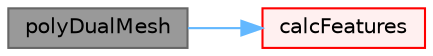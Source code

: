 digraph "polyDualMesh"
{
 // LATEX_PDF_SIZE
  bgcolor="transparent";
  edge [fontname=Helvetica,fontsize=10,labelfontname=Helvetica,labelfontsize=10];
  node [fontname=Helvetica,fontsize=10,shape=box,height=0.2,width=0.4];
  rankdir="LR";
  Node1 [id="Node000001",label="polyDualMesh",height=0.2,width=0.4,color="gray40", fillcolor="grey60", style="filled", fontcolor="black",tooltip=" "];
  Node1 -> Node2 [id="edge1_Node000001_Node000002",color="steelblue1",style="solid",tooltip=" "];
  Node2 [id="Node000002",label="calcFeatures",height=0.2,width=0.4,color="red", fillcolor="#FFF0F0", style="filled",URL="$classFoam_1_1polyDualMesh.html#a9462253b504fad04ae7194f1f17469c8",tooltip=" "];
}
